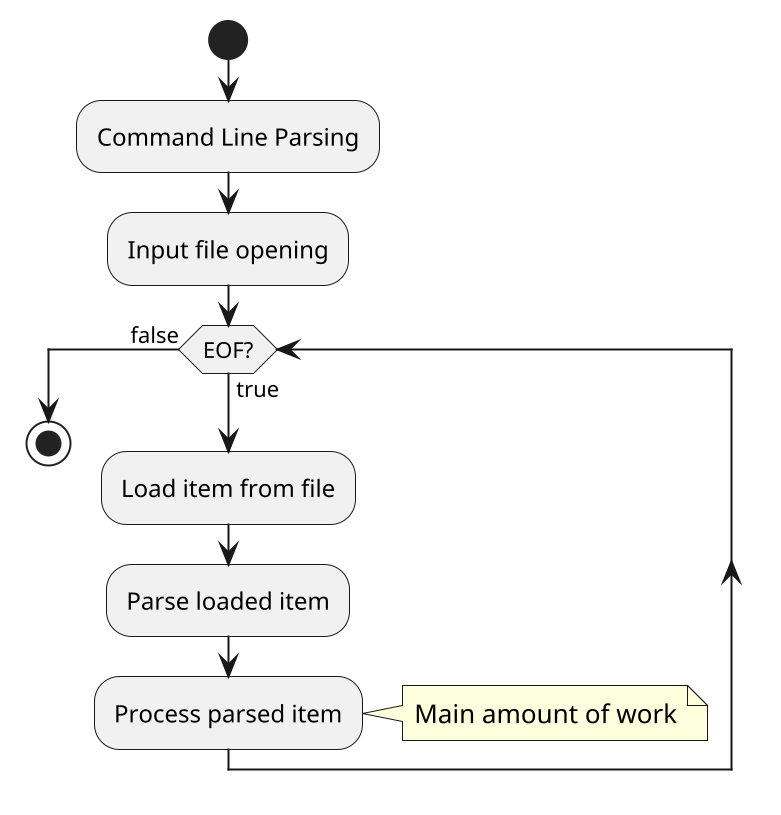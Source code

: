 @startuml
scale 2.0
start
:Command Line Parsing;
:Input file opening;

while (EOF?) is (true)
	:Load item from file;
	:Parse loaded item;
	:Process parsed item;
note right
	Main amount of work
end note
endwhile (false)
stop
@enduml
